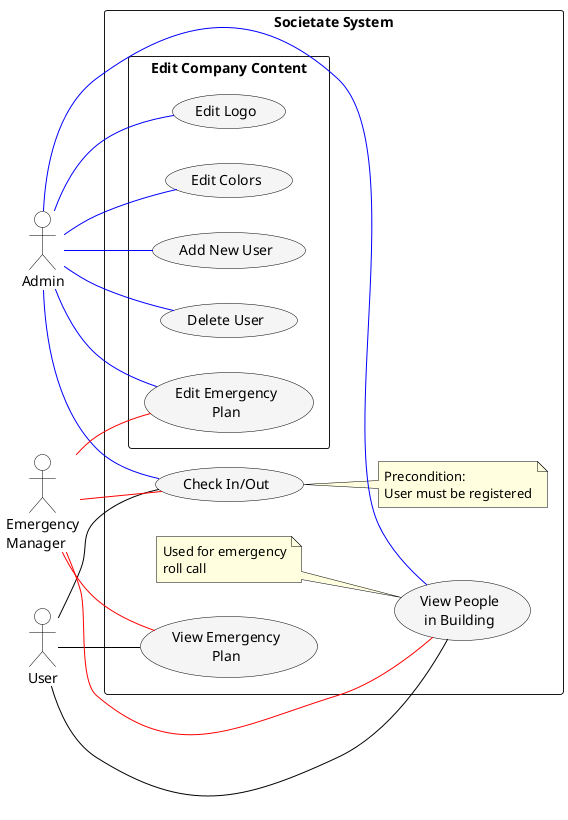 @startuml
skinparam packageStyle rectangle
skinparam usecase {
    BackgroundColor WhiteSmoke
    BorderColor Black
    ArrowColor Black
}
skinparam actor {
    BorderColor Black
    BackgroundColor White
}
skinparam note {
    BackgroundColor LightYellow
    BorderColor Black
}

left to right direction

actor "User" as user
actor "Admin" as admin
actor "Emergency\nManager" as em

rectangle "Societate System" {
    usecase "Check In/Out" as UC1
    note right of UC1
        Precondition:
        User must be registered
    end note
    
    usecase "View People\nin Building" as UC4
    note left of UC4
        Used for emergency
        roll call
    end note
    
    usecase "View Emergency\nPlan" as UC5
    
    package "Edit Company Content" {
        usecase "Add New User" as UC2
        usecase "Delete User" as UC3
        usecase "Edit Logo" as UC6
        usecase "Edit Colors" as UC7
        usecase "Edit Emergency\nPlan" as UC8
    }
}

' Admin relationships
admin -- UC2 #blue
admin -- UC3 #blue
admin -- UC4 #blue
admin -- UC6 #blue
admin -- UC7 #blue
admin -- UC8 #blue
admin -- UC1 #blue

' User relationships
user -- UC1
user -- UC4
user -- UC5 

' Emergency Manager relationships
em -- UC1 #red
em -- UC4 #red
em -- UC5 #red
em -- UC8 #red


@enduml